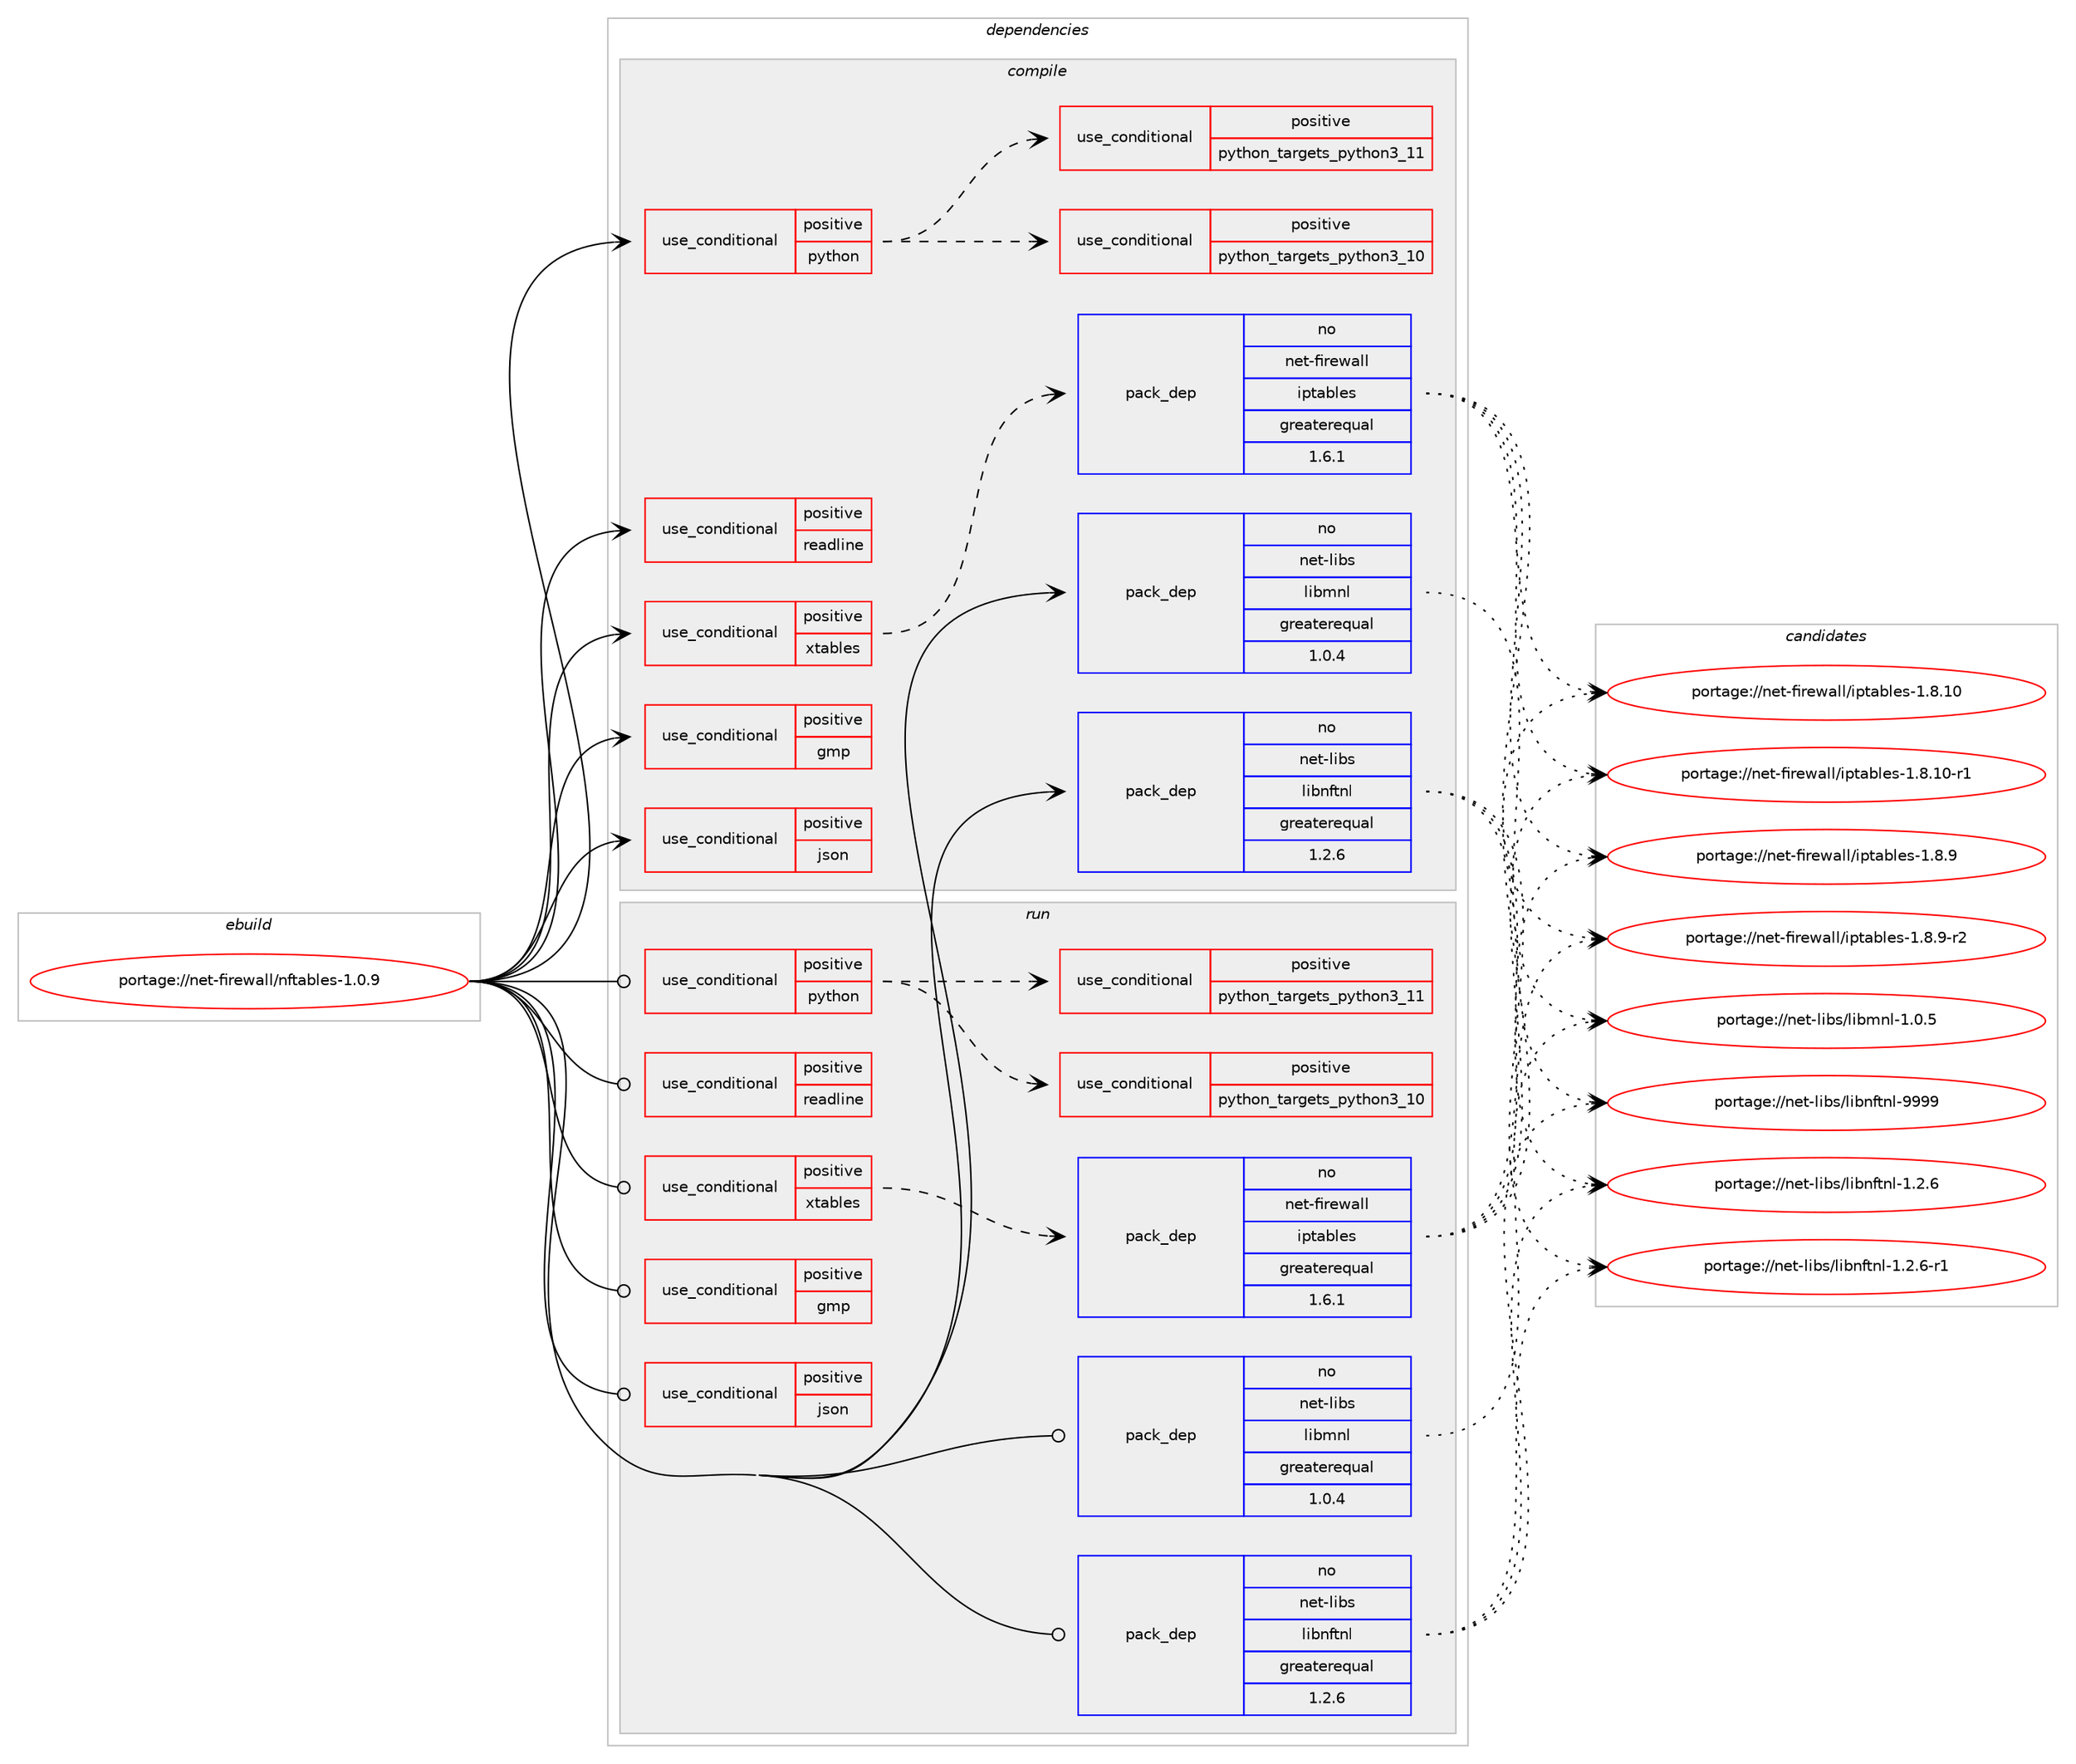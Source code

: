 digraph prolog {

# *************
# Graph options
# *************

newrank=true;
concentrate=true;
compound=true;
graph [rankdir=LR,fontname=Helvetica,fontsize=10,ranksep=1.5];#, ranksep=2.5, nodesep=0.2];
edge  [arrowhead=vee];
node  [fontname=Helvetica,fontsize=10];

# **********
# The ebuild
# **********

subgraph cluster_leftcol {
color=gray;
rank=same;
label=<<i>ebuild</i>>;
id [label="portage://net-firewall/nftables-1.0.9", color=red, width=4, href="../net-firewall/nftables-1.0.9.svg"];
}

# ****************
# The dependencies
# ****************

subgraph cluster_midcol {
color=gray;
label=<<i>dependencies</i>>;
subgraph cluster_compile {
fillcolor="#eeeeee";
style=filled;
label=<<i>compile</i>>;
subgraph cond1114 {
dependency1392 [label=<<TABLE BORDER="0" CELLBORDER="1" CELLSPACING="0" CELLPADDING="4"><TR><TD ROWSPAN="3" CELLPADDING="10">use_conditional</TD></TR><TR><TD>positive</TD></TR><TR><TD>gmp</TD></TR></TABLE>>, shape=none, color=red];
# *** BEGIN UNKNOWN DEPENDENCY TYPE (TODO) ***
# dependency1392 -> package_dependency(portage://net-firewall/nftables-1.0.9,install,no,dev-libs,gmp,none,[,,],any_same_slot,[])
# *** END UNKNOWN DEPENDENCY TYPE (TODO) ***

}
id:e -> dependency1392:w [weight=20,style="solid",arrowhead="vee"];
subgraph cond1115 {
dependency1393 [label=<<TABLE BORDER="0" CELLBORDER="1" CELLSPACING="0" CELLPADDING="4"><TR><TD ROWSPAN="3" CELLPADDING="10">use_conditional</TD></TR><TR><TD>positive</TD></TR><TR><TD>json</TD></TR></TABLE>>, shape=none, color=red];
# *** BEGIN UNKNOWN DEPENDENCY TYPE (TODO) ***
# dependency1393 -> package_dependency(portage://net-firewall/nftables-1.0.9,install,no,dev-libs,jansson,none,[,,],any_same_slot,[])
# *** END UNKNOWN DEPENDENCY TYPE (TODO) ***

}
id:e -> dependency1393:w [weight=20,style="solid",arrowhead="vee"];
subgraph cond1116 {
dependency1394 [label=<<TABLE BORDER="0" CELLBORDER="1" CELLSPACING="0" CELLPADDING="4"><TR><TD ROWSPAN="3" CELLPADDING="10">use_conditional</TD></TR><TR><TD>positive</TD></TR><TR><TD>python</TD></TR></TABLE>>, shape=none, color=red];
subgraph cond1117 {
dependency1395 [label=<<TABLE BORDER="0" CELLBORDER="1" CELLSPACING="0" CELLPADDING="4"><TR><TD ROWSPAN="3" CELLPADDING="10">use_conditional</TD></TR><TR><TD>positive</TD></TR><TR><TD>python_targets_python3_10</TD></TR></TABLE>>, shape=none, color=red];
# *** BEGIN UNKNOWN DEPENDENCY TYPE (TODO) ***
# dependency1395 -> package_dependency(portage://net-firewall/nftables-1.0.9,install,no,dev-lang,python,none,[,,],[slot(3.10)],[])
# *** END UNKNOWN DEPENDENCY TYPE (TODO) ***

}
dependency1394:e -> dependency1395:w [weight=20,style="dashed",arrowhead="vee"];
subgraph cond1118 {
dependency1396 [label=<<TABLE BORDER="0" CELLBORDER="1" CELLSPACING="0" CELLPADDING="4"><TR><TD ROWSPAN="3" CELLPADDING="10">use_conditional</TD></TR><TR><TD>positive</TD></TR><TR><TD>python_targets_python3_11</TD></TR></TABLE>>, shape=none, color=red];
# *** BEGIN UNKNOWN DEPENDENCY TYPE (TODO) ***
# dependency1396 -> package_dependency(portage://net-firewall/nftables-1.0.9,install,no,dev-lang,python,none,[,,],[slot(3.11)],[])
# *** END UNKNOWN DEPENDENCY TYPE (TODO) ***

}
dependency1394:e -> dependency1396:w [weight=20,style="dashed",arrowhead="vee"];
}
id:e -> dependency1394:w [weight=20,style="solid",arrowhead="vee"];
subgraph cond1119 {
dependency1397 [label=<<TABLE BORDER="0" CELLBORDER="1" CELLSPACING="0" CELLPADDING="4"><TR><TD ROWSPAN="3" CELLPADDING="10">use_conditional</TD></TR><TR><TD>positive</TD></TR><TR><TD>readline</TD></TR></TABLE>>, shape=none, color=red];
# *** BEGIN UNKNOWN DEPENDENCY TYPE (TODO) ***
# dependency1397 -> package_dependency(portage://net-firewall/nftables-1.0.9,install,no,sys-libs,readline,none,[,,],any_same_slot,[])
# *** END UNKNOWN DEPENDENCY TYPE (TODO) ***

}
id:e -> dependency1397:w [weight=20,style="solid",arrowhead="vee"];
subgraph cond1120 {
dependency1398 [label=<<TABLE BORDER="0" CELLBORDER="1" CELLSPACING="0" CELLPADDING="4"><TR><TD ROWSPAN="3" CELLPADDING="10">use_conditional</TD></TR><TR><TD>positive</TD></TR><TR><TD>xtables</TD></TR></TABLE>>, shape=none, color=red];
subgraph pack261 {
dependency1399 [label=<<TABLE BORDER="0" CELLBORDER="1" CELLSPACING="0" CELLPADDING="4" WIDTH="220"><TR><TD ROWSPAN="6" CELLPADDING="30">pack_dep</TD></TR><TR><TD WIDTH="110">no</TD></TR><TR><TD>net-firewall</TD></TR><TR><TD>iptables</TD></TR><TR><TD>greaterequal</TD></TR><TR><TD>1.6.1</TD></TR></TABLE>>, shape=none, color=blue];
}
dependency1398:e -> dependency1399:w [weight=20,style="dashed",arrowhead="vee"];
}
id:e -> dependency1398:w [weight=20,style="solid",arrowhead="vee"];
subgraph pack262 {
dependency1400 [label=<<TABLE BORDER="0" CELLBORDER="1" CELLSPACING="0" CELLPADDING="4" WIDTH="220"><TR><TD ROWSPAN="6" CELLPADDING="30">pack_dep</TD></TR><TR><TD WIDTH="110">no</TD></TR><TR><TD>net-libs</TD></TR><TR><TD>libmnl</TD></TR><TR><TD>greaterequal</TD></TR><TR><TD>1.0.4</TD></TR></TABLE>>, shape=none, color=blue];
}
id:e -> dependency1400:w [weight=20,style="solid",arrowhead="vee"];
subgraph pack263 {
dependency1401 [label=<<TABLE BORDER="0" CELLBORDER="1" CELLSPACING="0" CELLPADDING="4" WIDTH="220"><TR><TD ROWSPAN="6" CELLPADDING="30">pack_dep</TD></TR><TR><TD WIDTH="110">no</TD></TR><TR><TD>net-libs</TD></TR><TR><TD>libnftnl</TD></TR><TR><TD>greaterequal</TD></TR><TR><TD>1.2.6</TD></TR></TABLE>>, shape=none, color=blue];
}
id:e -> dependency1401:w [weight=20,style="solid",arrowhead="vee"];
}
subgraph cluster_compileandrun {
fillcolor="#eeeeee";
style=filled;
label=<<i>compile and run</i>>;
}
subgraph cluster_run {
fillcolor="#eeeeee";
style=filled;
label=<<i>run</i>>;
subgraph cond1121 {
dependency1402 [label=<<TABLE BORDER="0" CELLBORDER="1" CELLSPACING="0" CELLPADDING="4"><TR><TD ROWSPAN="3" CELLPADDING="10">use_conditional</TD></TR><TR><TD>positive</TD></TR><TR><TD>gmp</TD></TR></TABLE>>, shape=none, color=red];
# *** BEGIN UNKNOWN DEPENDENCY TYPE (TODO) ***
# dependency1402 -> package_dependency(portage://net-firewall/nftables-1.0.9,run,no,dev-libs,gmp,none,[,,],any_same_slot,[])
# *** END UNKNOWN DEPENDENCY TYPE (TODO) ***

}
id:e -> dependency1402:w [weight=20,style="solid",arrowhead="odot"];
subgraph cond1122 {
dependency1403 [label=<<TABLE BORDER="0" CELLBORDER="1" CELLSPACING="0" CELLPADDING="4"><TR><TD ROWSPAN="3" CELLPADDING="10">use_conditional</TD></TR><TR><TD>positive</TD></TR><TR><TD>json</TD></TR></TABLE>>, shape=none, color=red];
# *** BEGIN UNKNOWN DEPENDENCY TYPE (TODO) ***
# dependency1403 -> package_dependency(portage://net-firewall/nftables-1.0.9,run,no,dev-libs,jansson,none,[,,],any_same_slot,[])
# *** END UNKNOWN DEPENDENCY TYPE (TODO) ***

}
id:e -> dependency1403:w [weight=20,style="solid",arrowhead="odot"];
subgraph cond1123 {
dependency1404 [label=<<TABLE BORDER="0" CELLBORDER="1" CELLSPACING="0" CELLPADDING="4"><TR><TD ROWSPAN="3" CELLPADDING="10">use_conditional</TD></TR><TR><TD>positive</TD></TR><TR><TD>python</TD></TR></TABLE>>, shape=none, color=red];
subgraph cond1124 {
dependency1405 [label=<<TABLE BORDER="0" CELLBORDER="1" CELLSPACING="0" CELLPADDING="4"><TR><TD ROWSPAN="3" CELLPADDING="10">use_conditional</TD></TR><TR><TD>positive</TD></TR><TR><TD>python_targets_python3_10</TD></TR></TABLE>>, shape=none, color=red];
# *** BEGIN UNKNOWN DEPENDENCY TYPE (TODO) ***
# dependency1405 -> package_dependency(portage://net-firewall/nftables-1.0.9,run,no,dev-lang,python,none,[,,],[slot(3.10)],[])
# *** END UNKNOWN DEPENDENCY TYPE (TODO) ***

}
dependency1404:e -> dependency1405:w [weight=20,style="dashed",arrowhead="vee"];
subgraph cond1125 {
dependency1406 [label=<<TABLE BORDER="0" CELLBORDER="1" CELLSPACING="0" CELLPADDING="4"><TR><TD ROWSPAN="3" CELLPADDING="10">use_conditional</TD></TR><TR><TD>positive</TD></TR><TR><TD>python_targets_python3_11</TD></TR></TABLE>>, shape=none, color=red];
# *** BEGIN UNKNOWN DEPENDENCY TYPE (TODO) ***
# dependency1406 -> package_dependency(portage://net-firewall/nftables-1.0.9,run,no,dev-lang,python,none,[,,],[slot(3.11)],[])
# *** END UNKNOWN DEPENDENCY TYPE (TODO) ***

}
dependency1404:e -> dependency1406:w [weight=20,style="dashed",arrowhead="vee"];
}
id:e -> dependency1404:w [weight=20,style="solid",arrowhead="odot"];
subgraph cond1126 {
dependency1407 [label=<<TABLE BORDER="0" CELLBORDER="1" CELLSPACING="0" CELLPADDING="4"><TR><TD ROWSPAN="3" CELLPADDING="10">use_conditional</TD></TR><TR><TD>positive</TD></TR><TR><TD>readline</TD></TR></TABLE>>, shape=none, color=red];
# *** BEGIN UNKNOWN DEPENDENCY TYPE (TODO) ***
# dependency1407 -> package_dependency(portage://net-firewall/nftables-1.0.9,run,no,sys-libs,readline,none,[,,],any_same_slot,[])
# *** END UNKNOWN DEPENDENCY TYPE (TODO) ***

}
id:e -> dependency1407:w [weight=20,style="solid",arrowhead="odot"];
subgraph cond1127 {
dependency1408 [label=<<TABLE BORDER="0" CELLBORDER="1" CELLSPACING="0" CELLPADDING="4"><TR><TD ROWSPAN="3" CELLPADDING="10">use_conditional</TD></TR><TR><TD>positive</TD></TR><TR><TD>xtables</TD></TR></TABLE>>, shape=none, color=red];
subgraph pack264 {
dependency1409 [label=<<TABLE BORDER="0" CELLBORDER="1" CELLSPACING="0" CELLPADDING="4" WIDTH="220"><TR><TD ROWSPAN="6" CELLPADDING="30">pack_dep</TD></TR><TR><TD WIDTH="110">no</TD></TR><TR><TD>net-firewall</TD></TR><TR><TD>iptables</TD></TR><TR><TD>greaterequal</TD></TR><TR><TD>1.6.1</TD></TR></TABLE>>, shape=none, color=blue];
}
dependency1408:e -> dependency1409:w [weight=20,style="dashed",arrowhead="vee"];
}
id:e -> dependency1408:w [weight=20,style="solid",arrowhead="odot"];
subgraph pack265 {
dependency1410 [label=<<TABLE BORDER="0" CELLBORDER="1" CELLSPACING="0" CELLPADDING="4" WIDTH="220"><TR><TD ROWSPAN="6" CELLPADDING="30">pack_dep</TD></TR><TR><TD WIDTH="110">no</TD></TR><TR><TD>net-libs</TD></TR><TR><TD>libmnl</TD></TR><TR><TD>greaterequal</TD></TR><TR><TD>1.0.4</TD></TR></TABLE>>, shape=none, color=blue];
}
id:e -> dependency1410:w [weight=20,style="solid",arrowhead="odot"];
subgraph pack266 {
dependency1411 [label=<<TABLE BORDER="0" CELLBORDER="1" CELLSPACING="0" CELLPADDING="4" WIDTH="220"><TR><TD ROWSPAN="6" CELLPADDING="30">pack_dep</TD></TR><TR><TD WIDTH="110">no</TD></TR><TR><TD>net-libs</TD></TR><TR><TD>libnftnl</TD></TR><TR><TD>greaterequal</TD></TR><TR><TD>1.2.6</TD></TR></TABLE>>, shape=none, color=blue];
}
id:e -> dependency1411:w [weight=20,style="solid",arrowhead="odot"];
}
}

# **************
# The candidates
# **************

subgraph cluster_choices {
rank=same;
color=gray;
label=<<i>candidates</i>>;

subgraph choice261 {
color=black;
nodesep=1;
choice110101116451021051141011199710810847105112116979810810111545494656464948 [label="portage://net-firewall/iptables-1.8.10", color=red, width=4,href="../net-firewall/iptables-1.8.10.svg"];
choice1101011164510210511410111997108108471051121169798108101115454946564649484511449 [label="portage://net-firewall/iptables-1.8.10-r1", color=red, width=4,href="../net-firewall/iptables-1.8.10-r1.svg"];
choice1101011164510210511410111997108108471051121169798108101115454946564657 [label="portage://net-firewall/iptables-1.8.9", color=red, width=4,href="../net-firewall/iptables-1.8.9.svg"];
choice11010111645102105114101119971081084710511211697981081011154549465646574511450 [label="portage://net-firewall/iptables-1.8.9-r2", color=red, width=4,href="../net-firewall/iptables-1.8.9-r2.svg"];
dependency1399:e -> choice110101116451021051141011199710810847105112116979810810111545494656464948:w [style=dotted,weight="100"];
dependency1399:e -> choice1101011164510210511410111997108108471051121169798108101115454946564649484511449:w [style=dotted,weight="100"];
dependency1399:e -> choice1101011164510210511410111997108108471051121169798108101115454946564657:w [style=dotted,weight="100"];
dependency1399:e -> choice11010111645102105114101119971081084710511211697981081011154549465646574511450:w [style=dotted,weight="100"];
}
subgraph choice262 {
color=black;
nodesep=1;
choice11010111645108105981154710810598109110108454946484653 [label="portage://net-libs/libmnl-1.0.5", color=red, width=4,href="../net-libs/libmnl-1.0.5.svg"];
dependency1400:e -> choice11010111645108105981154710810598109110108454946484653:w [style=dotted,weight="100"];
}
subgraph choice263 {
color=black;
nodesep=1;
choice11010111645108105981154710810598110102116110108454946504654 [label="portage://net-libs/libnftnl-1.2.6", color=red, width=4,href="../net-libs/libnftnl-1.2.6.svg"];
choice110101116451081059811547108105981101021161101084549465046544511449 [label="portage://net-libs/libnftnl-1.2.6-r1", color=red, width=4,href="../net-libs/libnftnl-1.2.6-r1.svg"];
choice110101116451081059811547108105981101021161101084557575757 [label="portage://net-libs/libnftnl-9999", color=red, width=4,href="../net-libs/libnftnl-9999.svg"];
dependency1401:e -> choice11010111645108105981154710810598110102116110108454946504654:w [style=dotted,weight="100"];
dependency1401:e -> choice110101116451081059811547108105981101021161101084549465046544511449:w [style=dotted,weight="100"];
dependency1401:e -> choice110101116451081059811547108105981101021161101084557575757:w [style=dotted,weight="100"];
}
subgraph choice264 {
color=black;
nodesep=1;
choice110101116451021051141011199710810847105112116979810810111545494656464948 [label="portage://net-firewall/iptables-1.8.10", color=red, width=4,href="../net-firewall/iptables-1.8.10.svg"];
choice1101011164510210511410111997108108471051121169798108101115454946564649484511449 [label="portage://net-firewall/iptables-1.8.10-r1", color=red, width=4,href="../net-firewall/iptables-1.8.10-r1.svg"];
choice1101011164510210511410111997108108471051121169798108101115454946564657 [label="portage://net-firewall/iptables-1.8.9", color=red, width=4,href="../net-firewall/iptables-1.8.9.svg"];
choice11010111645102105114101119971081084710511211697981081011154549465646574511450 [label="portage://net-firewall/iptables-1.8.9-r2", color=red, width=4,href="../net-firewall/iptables-1.8.9-r2.svg"];
dependency1409:e -> choice110101116451021051141011199710810847105112116979810810111545494656464948:w [style=dotted,weight="100"];
dependency1409:e -> choice1101011164510210511410111997108108471051121169798108101115454946564649484511449:w [style=dotted,weight="100"];
dependency1409:e -> choice1101011164510210511410111997108108471051121169798108101115454946564657:w [style=dotted,weight="100"];
dependency1409:e -> choice11010111645102105114101119971081084710511211697981081011154549465646574511450:w [style=dotted,weight="100"];
}
subgraph choice265 {
color=black;
nodesep=1;
choice11010111645108105981154710810598109110108454946484653 [label="portage://net-libs/libmnl-1.0.5", color=red, width=4,href="../net-libs/libmnl-1.0.5.svg"];
dependency1410:e -> choice11010111645108105981154710810598109110108454946484653:w [style=dotted,weight="100"];
}
subgraph choice266 {
color=black;
nodesep=1;
choice11010111645108105981154710810598110102116110108454946504654 [label="portage://net-libs/libnftnl-1.2.6", color=red, width=4,href="../net-libs/libnftnl-1.2.6.svg"];
choice110101116451081059811547108105981101021161101084549465046544511449 [label="portage://net-libs/libnftnl-1.2.6-r1", color=red, width=4,href="../net-libs/libnftnl-1.2.6-r1.svg"];
choice110101116451081059811547108105981101021161101084557575757 [label="portage://net-libs/libnftnl-9999", color=red, width=4,href="../net-libs/libnftnl-9999.svg"];
dependency1411:e -> choice11010111645108105981154710810598110102116110108454946504654:w [style=dotted,weight="100"];
dependency1411:e -> choice110101116451081059811547108105981101021161101084549465046544511449:w [style=dotted,weight="100"];
dependency1411:e -> choice110101116451081059811547108105981101021161101084557575757:w [style=dotted,weight="100"];
}
}

}
